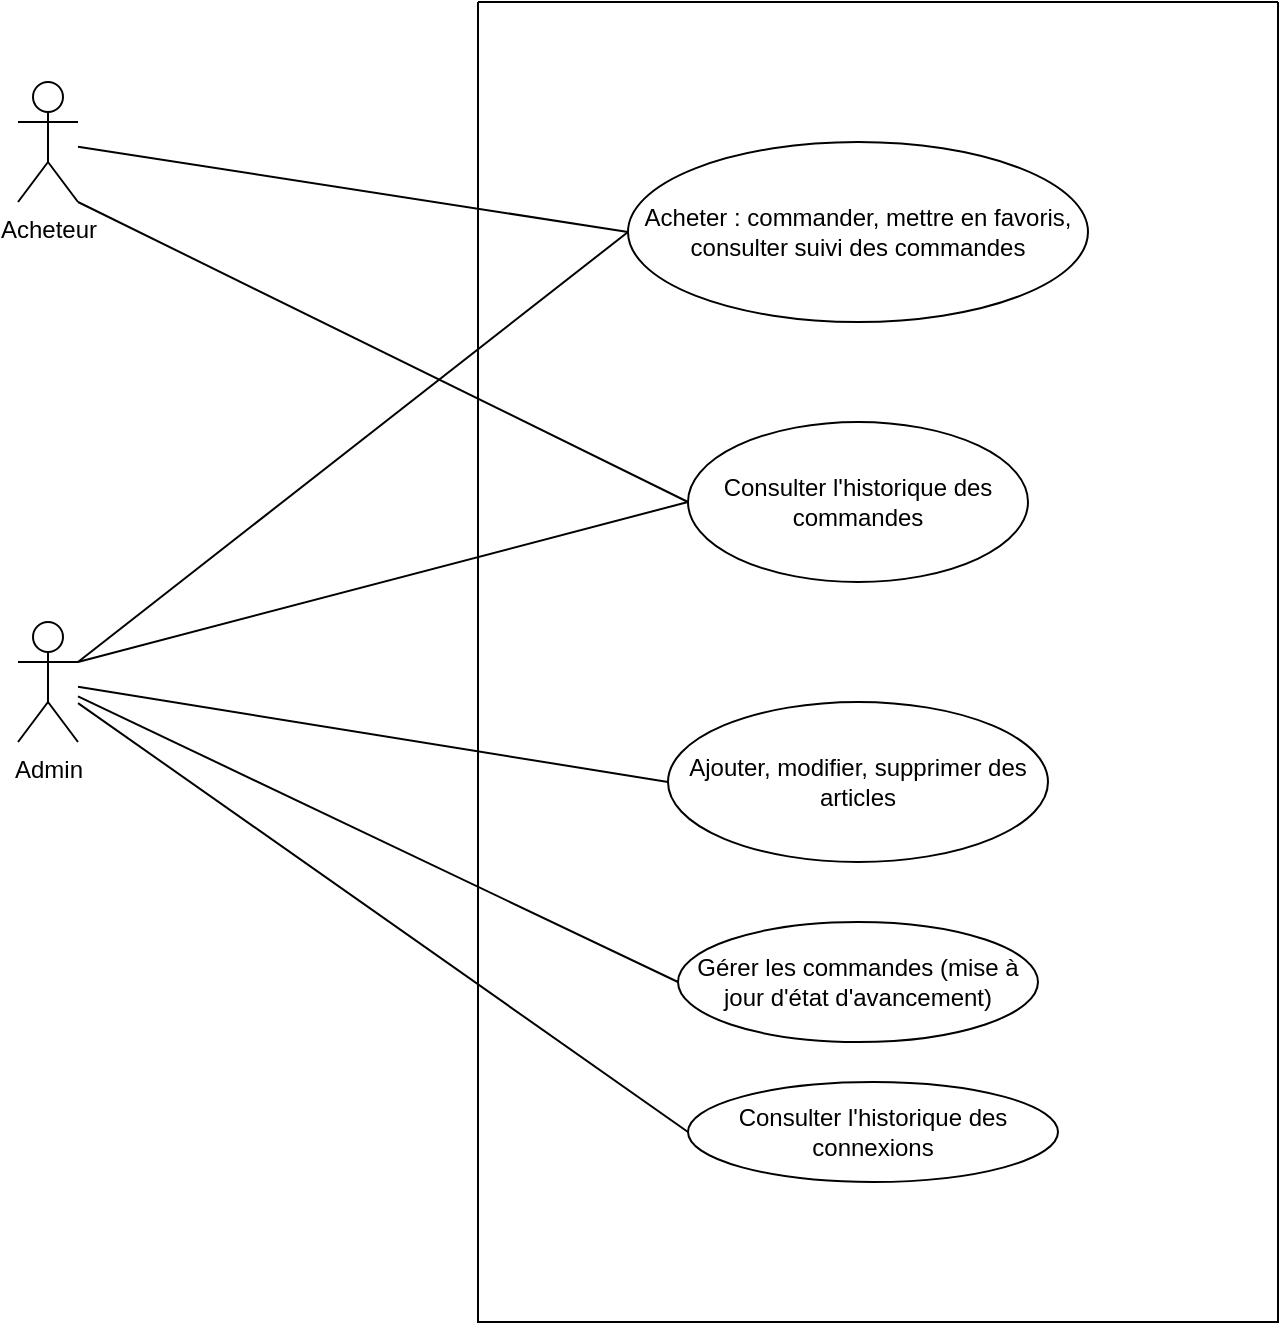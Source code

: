 <mxfile version="21.5.1" type="device">
  <diagram name="Page-1" id="LpSjOElu7ajamUWmQiNa">
    <mxGraphModel dx="923" dy="674" grid="1" gridSize="10" guides="1" tooltips="1" connect="1" arrows="1" fold="1" page="1" pageScale="1" pageWidth="827" pageHeight="1169" math="0" shadow="0">
      <root>
        <mxCell id="0" />
        <mxCell id="1" parent="0" />
        <mxCell id="nTWBouo0yx0q5OkX1sUO-2" value="Admin&lt;br&gt;" style="shape=umlActor;verticalLabelPosition=bottom;verticalAlign=top;html=1;outlineConnect=0;" parent="1" vertex="1">
          <mxGeometry x="120" y="590" width="30" height="60" as="geometry" />
        </mxCell>
        <mxCell id="nTWBouo0yx0q5OkX1sUO-3" value="Acheteur" style="shape=umlActor;verticalLabelPosition=bottom;verticalAlign=top;html=1;outlineConnect=0;" parent="1" vertex="1">
          <mxGeometry x="120" y="320" width="30" height="60" as="geometry" />
        </mxCell>
        <mxCell id="nTWBouo0yx0q5OkX1sUO-5" value="" style="swimlane;startSize=0;" parent="1" vertex="1">
          <mxGeometry x="350" y="280" width="400" height="660" as="geometry" />
        </mxCell>
        <mxCell id="nTWBouo0yx0q5OkX1sUO-6" value="Acheter : commander, mettre en favoris, consulter suivi des commandes" style="ellipse;whiteSpace=wrap;html=1;" parent="nTWBouo0yx0q5OkX1sUO-5" vertex="1">
          <mxGeometry x="75" y="70" width="230" height="90" as="geometry" />
        </mxCell>
        <mxCell id="nTWBouo0yx0q5OkX1sUO-7" value="Gérer les commandes (mise à jour d&#39;état d&#39;avancement)" style="ellipse;whiteSpace=wrap;html=1;" parent="nTWBouo0yx0q5OkX1sUO-5" vertex="1">
          <mxGeometry x="100" y="460" width="180" height="60" as="geometry" />
        </mxCell>
        <mxCell id="nTWBouo0yx0q5OkX1sUO-8" value="Consulter l&#39;historique des connexions" style="ellipse;whiteSpace=wrap;html=1;" parent="nTWBouo0yx0q5OkX1sUO-5" vertex="1">
          <mxGeometry x="105" y="540" width="185" height="50" as="geometry" />
        </mxCell>
        <mxCell id="cNULTag3kYZjRJbCWzrf-3" value="Ajouter, modifier, supprimer des articles" style="ellipse;whiteSpace=wrap;html=1;" vertex="1" parent="nTWBouo0yx0q5OkX1sUO-5">
          <mxGeometry x="95" y="350" width="190" height="80" as="geometry" />
        </mxCell>
        <mxCell id="cNULTag3kYZjRJbCWzrf-5" value="Consulter l&#39;historique des commandes" style="ellipse;whiteSpace=wrap;html=1;" vertex="1" parent="nTWBouo0yx0q5OkX1sUO-5">
          <mxGeometry x="105" y="210" width="170" height="80" as="geometry" />
        </mxCell>
        <mxCell id="nTWBouo0yx0q5OkX1sUO-9" value="" style="endArrow=none;html=1;rounded=0;entryX=0;entryY=0.5;entryDx=0;entryDy=0;endFill=0;" parent="1" source="nTWBouo0yx0q5OkX1sUO-3" target="nTWBouo0yx0q5OkX1sUO-6" edge="1">
          <mxGeometry width="50" height="50" relative="1" as="geometry">
            <mxPoint x="400" y="660" as="sourcePoint" />
            <mxPoint x="450" y="610" as="targetPoint" />
          </mxGeometry>
        </mxCell>
        <mxCell id="nTWBouo0yx0q5OkX1sUO-10" value="" style="endArrow=none;html=1;rounded=0;entryX=0;entryY=0.5;entryDx=0;entryDy=0;" parent="1" source="nTWBouo0yx0q5OkX1sUO-2" target="nTWBouo0yx0q5OkX1sUO-8" edge="1">
          <mxGeometry width="50" height="50" relative="1" as="geometry">
            <mxPoint x="180" y="880" as="sourcePoint" />
            <mxPoint x="230" y="830" as="targetPoint" />
          </mxGeometry>
        </mxCell>
        <mxCell id="cNULTag3kYZjRJbCWzrf-1" value="" style="endArrow=none;html=1;rounded=0;entryX=0;entryY=0.5;entryDx=0;entryDy=0;exitX=1;exitY=0.333;exitDx=0;exitDy=0;exitPerimeter=0;" edge="1" parent="1" source="nTWBouo0yx0q5OkX1sUO-2" target="nTWBouo0yx0q5OkX1sUO-6">
          <mxGeometry width="50" height="50" relative="1" as="geometry">
            <mxPoint x="150" y="840" as="sourcePoint" />
            <mxPoint x="200" y="790" as="targetPoint" />
          </mxGeometry>
        </mxCell>
        <mxCell id="cNULTag3kYZjRJbCWzrf-2" value="" style="endArrow=none;html=1;rounded=0;entryX=0;entryY=0.5;entryDx=0;entryDy=0;" edge="1" parent="1" source="nTWBouo0yx0q5OkX1sUO-2" target="nTWBouo0yx0q5OkX1sUO-7">
          <mxGeometry width="50" height="50" relative="1" as="geometry">
            <mxPoint x="390" y="730" as="sourcePoint" />
            <mxPoint x="440" y="680" as="targetPoint" />
          </mxGeometry>
        </mxCell>
        <mxCell id="cNULTag3kYZjRJbCWzrf-4" value="" style="endArrow=none;html=1;rounded=0;entryX=0;entryY=0.5;entryDx=0;entryDy=0;" edge="1" parent="1" source="nTWBouo0yx0q5OkX1sUO-2" target="cNULTag3kYZjRJbCWzrf-3">
          <mxGeometry width="50" height="50" relative="1" as="geometry">
            <mxPoint x="390" y="710" as="sourcePoint" />
            <mxPoint x="440" y="660" as="targetPoint" />
          </mxGeometry>
        </mxCell>
        <mxCell id="cNULTag3kYZjRJbCWzrf-6" value="" style="endArrow=none;html=1;rounded=0;exitX=0;exitY=0.5;exitDx=0;exitDy=0;entryX=1;entryY=0.333;entryDx=0;entryDy=0;entryPerimeter=0;" edge="1" parent="1" source="cNULTag3kYZjRJbCWzrf-5" target="nTWBouo0yx0q5OkX1sUO-2">
          <mxGeometry width="50" height="50" relative="1" as="geometry">
            <mxPoint x="390" y="640" as="sourcePoint" />
            <mxPoint x="440" y="590" as="targetPoint" />
          </mxGeometry>
        </mxCell>
        <mxCell id="cNULTag3kYZjRJbCWzrf-7" value="" style="endArrow=none;html=1;rounded=0;exitX=1;exitY=1;exitDx=0;exitDy=0;exitPerimeter=0;entryX=0;entryY=0.5;entryDx=0;entryDy=0;" edge="1" parent="1" source="nTWBouo0yx0q5OkX1sUO-3" target="cNULTag3kYZjRJbCWzrf-5">
          <mxGeometry width="50" height="50" relative="1" as="geometry">
            <mxPoint x="390" y="640" as="sourcePoint" />
            <mxPoint x="440" y="590" as="targetPoint" />
          </mxGeometry>
        </mxCell>
      </root>
    </mxGraphModel>
  </diagram>
</mxfile>
